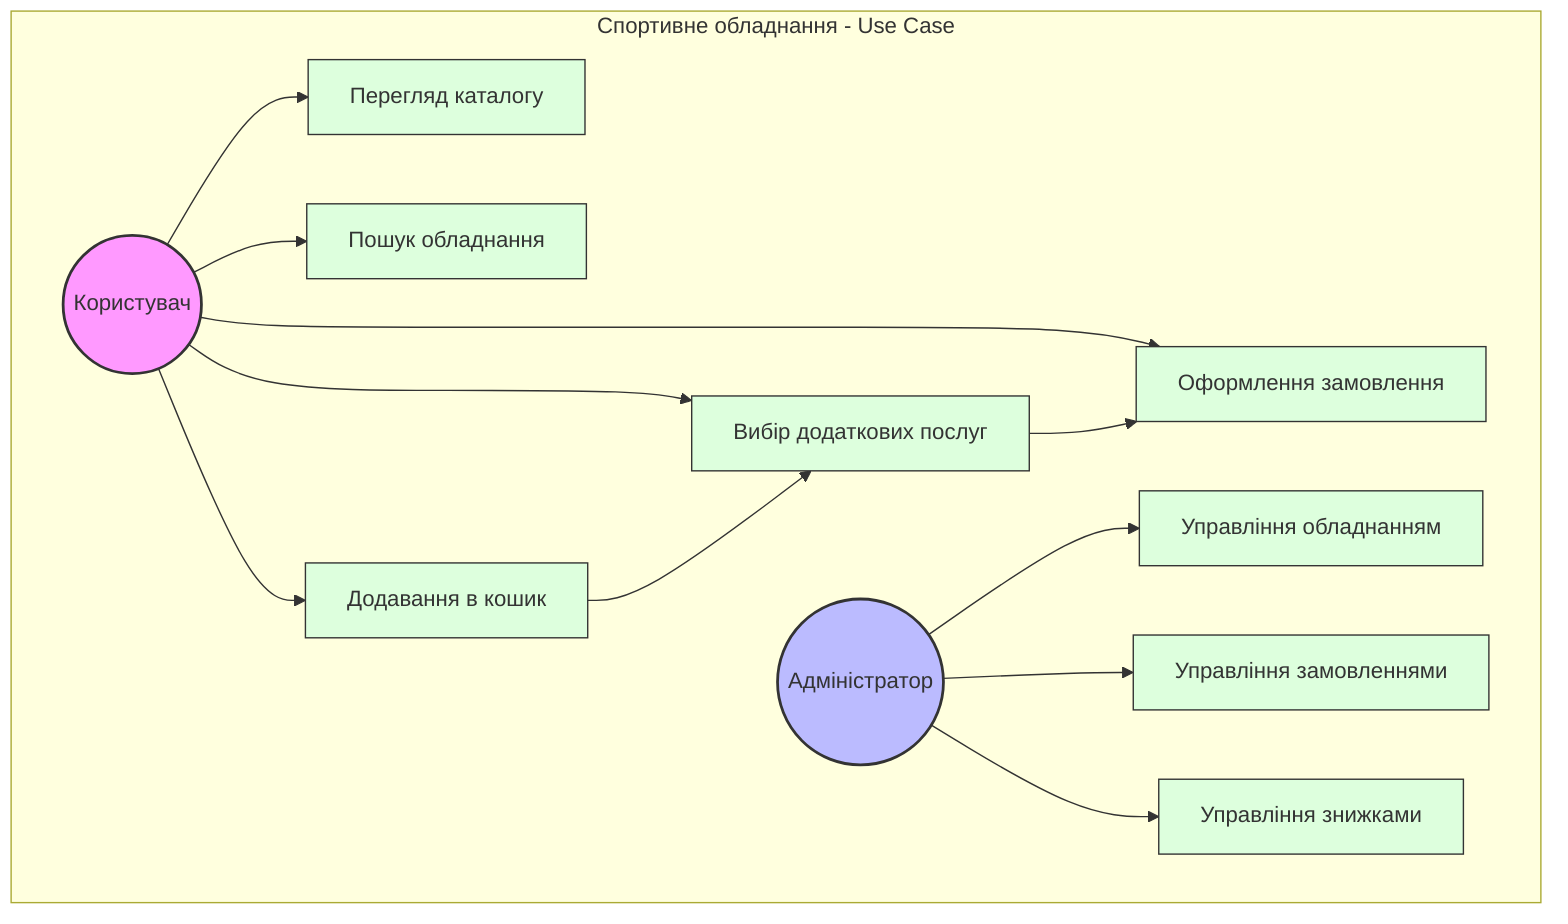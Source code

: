 graph TD
    subgraph "Спортивне обладнання - Use Case"
        User(("Користувач"))
        Admin(("Адміністратор"))
        
        UC1["Перегляд каталогу"]
        UC2["Пошук обладнання"]
        UC3["Додавання в кошик"]
        UC4["Оформлення замовлення"]
        UC5["Вибір додаткових послуг"]
        UC6["Управління обладнанням"]
        UC7["Управління замовленнями"]
        UC8["Управління знижками"]
        
        User --> UC1
        User --> UC2
        User --> UC3
        User --> UC4
        User --> UC5
        
        Admin --> UC6
        Admin --> UC7
        Admin --> UC8
        
        UC3 --> UC5
        UC5 --> UC4
    end

    style User fill:#f9f,stroke:#333,stroke-width:2px
    style Admin fill:#bbf,stroke:#333,stroke-width:2px
    style UC1 fill:#dfd,stroke:#333,stroke-width:1px
    style UC2 fill:#dfd,stroke:#333,stroke-width:1px
    style UC3 fill:#dfd,stroke:#333,stroke-width:1px
    style UC4 fill:#dfd,stroke:#333,stroke-width:1px
    style UC5 fill:#dfd,stroke:#333,stroke-width:1px
    style UC6 fill:#dfd,stroke:#333,stroke-width:1px
    style UC7 fill:#dfd,stroke:#333,stroke-width:1px
    style UC8 fill:#dfd,stroke:#333,stroke-width:1px